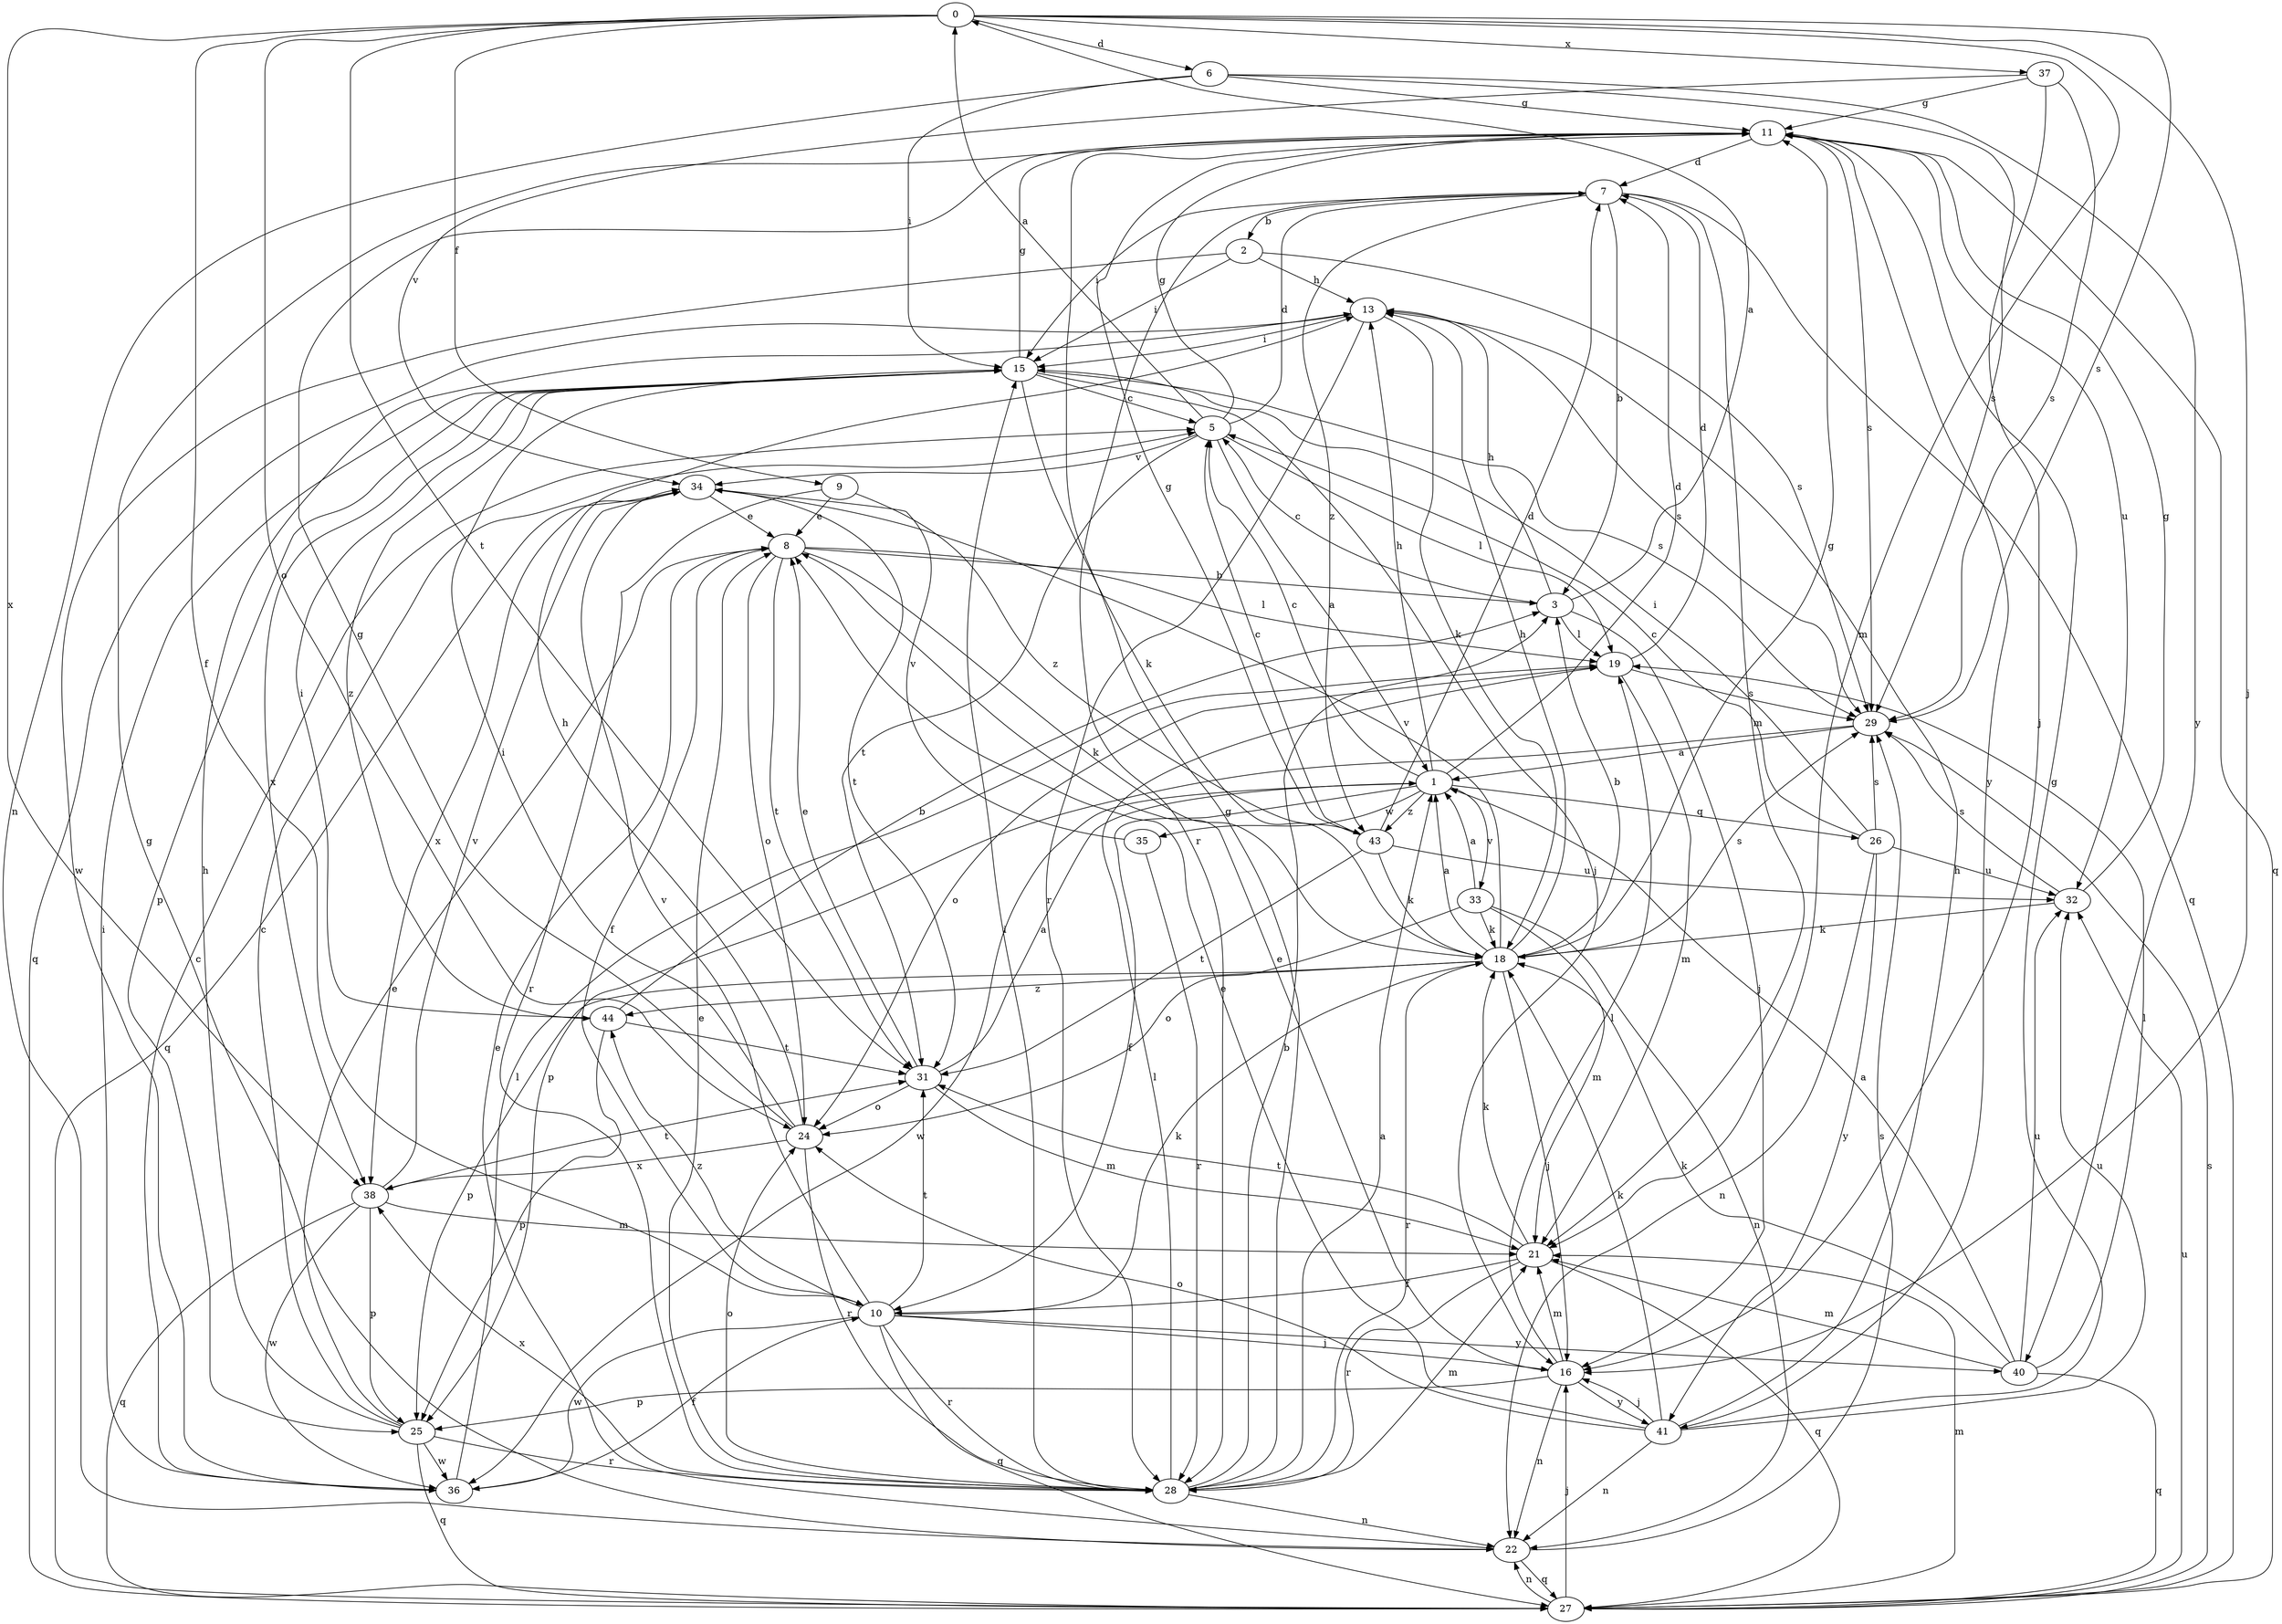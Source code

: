 strict digraph  {
0;
1;
2;
3;
5;
6;
7;
8;
9;
10;
11;
13;
15;
16;
18;
19;
21;
22;
24;
25;
26;
27;
28;
29;
31;
32;
33;
34;
35;
36;
37;
38;
40;
41;
43;
44;
0 -> 6  [label=d];
0 -> 9  [label=f];
0 -> 10  [label=f];
0 -> 16  [label=j];
0 -> 21  [label=m];
0 -> 24  [label=o];
0 -> 29  [label=s];
0 -> 31  [label=t];
0 -> 37  [label=x];
0 -> 38  [label=x];
1 -> 5  [label=c];
1 -> 7  [label=d];
1 -> 10  [label=f];
1 -> 13  [label=h];
1 -> 26  [label=q];
1 -> 33  [label=v];
1 -> 35  [label=w];
1 -> 36  [label=w];
1 -> 43  [label=z];
2 -> 13  [label=h];
2 -> 15  [label=i];
2 -> 29  [label=s];
2 -> 36  [label=w];
3 -> 0  [label=a];
3 -> 5  [label=c];
3 -> 13  [label=h];
3 -> 16  [label=j];
3 -> 19  [label=l];
5 -> 0  [label=a];
5 -> 1  [label=a];
5 -> 7  [label=d];
5 -> 11  [label=g];
5 -> 19  [label=l];
5 -> 31  [label=t];
5 -> 34  [label=v];
6 -> 11  [label=g];
6 -> 15  [label=i];
6 -> 22  [label=n];
6 -> 29  [label=s];
6 -> 40  [label=y];
7 -> 2  [label=b];
7 -> 3  [label=b];
7 -> 15  [label=i];
7 -> 21  [label=m];
7 -> 27  [label=q];
7 -> 28  [label=r];
7 -> 43  [label=z];
8 -> 3  [label=b];
8 -> 10  [label=f];
8 -> 18  [label=k];
8 -> 19  [label=l];
8 -> 24  [label=o];
8 -> 31  [label=t];
9 -> 8  [label=e];
9 -> 28  [label=r];
9 -> 43  [label=z];
10 -> 16  [label=j];
10 -> 18  [label=k];
10 -> 27  [label=q];
10 -> 28  [label=r];
10 -> 31  [label=t];
10 -> 34  [label=v];
10 -> 36  [label=w];
10 -> 40  [label=y];
10 -> 44  [label=z];
11 -> 7  [label=d];
11 -> 27  [label=q];
11 -> 29  [label=s];
11 -> 32  [label=u];
11 -> 41  [label=y];
13 -> 15  [label=i];
13 -> 18  [label=k];
13 -> 27  [label=q];
13 -> 28  [label=r];
13 -> 29  [label=s];
15 -> 5  [label=c];
15 -> 11  [label=g];
15 -> 16  [label=j];
15 -> 18  [label=k];
15 -> 25  [label=p];
15 -> 29  [label=s];
15 -> 38  [label=x];
15 -> 44  [label=z];
16 -> 8  [label=e];
16 -> 19  [label=l];
16 -> 21  [label=m];
16 -> 22  [label=n];
16 -> 25  [label=p];
16 -> 41  [label=y];
18 -> 1  [label=a];
18 -> 3  [label=b];
18 -> 11  [label=g];
18 -> 13  [label=h];
18 -> 16  [label=j];
18 -> 25  [label=p];
18 -> 28  [label=r];
18 -> 29  [label=s];
18 -> 34  [label=v];
18 -> 44  [label=z];
19 -> 7  [label=d];
19 -> 21  [label=m];
19 -> 24  [label=o];
19 -> 29  [label=s];
21 -> 10  [label=f];
21 -> 18  [label=k];
21 -> 27  [label=q];
21 -> 28  [label=r];
21 -> 31  [label=t];
22 -> 8  [label=e];
22 -> 11  [label=g];
22 -> 27  [label=q];
22 -> 29  [label=s];
24 -> 11  [label=g];
24 -> 13  [label=h];
24 -> 15  [label=i];
24 -> 28  [label=r];
24 -> 38  [label=x];
25 -> 5  [label=c];
25 -> 8  [label=e];
25 -> 13  [label=h];
25 -> 27  [label=q];
25 -> 28  [label=r];
25 -> 36  [label=w];
26 -> 5  [label=c];
26 -> 15  [label=i];
26 -> 22  [label=n];
26 -> 29  [label=s];
26 -> 32  [label=u];
26 -> 41  [label=y];
27 -> 16  [label=j];
27 -> 21  [label=m];
27 -> 22  [label=n];
27 -> 29  [label=s];
27 -> 32  [label=u];
28 -> 1  [label=a];
28 -> 3  [label=b];
28 -> 8  [label=e];
28 -> 11  [label=g];
28 -> 15  [label=i];
28 -> 19  [label=l];
28 -> 21  [label=m];
28 -> 22  [label=n];
28 -> 24  [label=o];
28 -> 38  [label=x];
29 -> 1  [label=a];
29 -> 25  [label=p];
31 -> 1  [label=a];
31 -> 8  [label=e];
31 -> 21  [label=m];
31 -> 24  [label=o];
32 -> 11  [label=g];
32 -> 18  [label=k];
32 -> 29  [label=s];
33 -> 1  [label=a];
33 -> 18  [label=k];
33 -> 21  [label=m];
33 -> 22  [label=n];
33 -> 24  [label=o];
34 -> 8  [label=e];
34 -> 27  [label=q];
34 -> 31  [label=t];
34 -> 38  [label=x];
35 -> 28  [label=r];
35 -> 34  [label=v];
36 -> 5  [label=c];
36 -> 10  [label=f];
36 -> 15  [label=i];
36 -> 19  [label=l];
37 -> 11  [label=g];
37 -> 16  [label=j];
37 -> 29  [label=s];
37 -> 34  [label=v];
38 -> 21  [label=m];
38 -> 25  [label=p];
38 -> 27  [label=q];
38 -> 31  [label=t];
38 -> 34  [label=v];
38 -> 36  [label=w];
40 -> 1  [label=a];
40 -> 18  [label=k];
40 -> 19  [label=l];
40 -> 21  [label=m];
40 -> 27  [label=q];
40 -> 32  [label=u];
41 -> 8  [label=e];
41 -> 11  [label=g];
41 -> 13  [label=h];
41 -> 16  [label=j];
41 -> 18  [label=k];
41 -> 22  [label=n];
41 -> 24  [label=o];
41 -> 32  [label=u];
43 -> 5  [label=c];
43 -> 7  [label=d];
43 -> 11  [label=g];
43 -> 18  [label=k];
43 -> 31  [label=t];
43 -> 32  [label=u];
44 -> 3  [label=b];
44 -> 15  [label=i];
44 -> 25  [label=p];
44 -> 31  [label=t];
}
